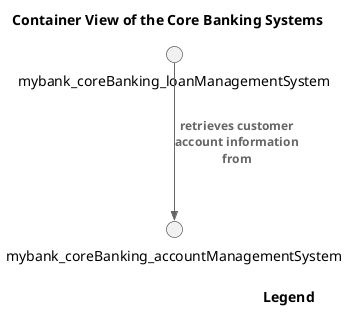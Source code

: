@startuml container-view
!include <C4/C4_Container.puml>
!include <awslib14/AWSCommon>
!include <awslib14/AWSC4Integration>
!include <azure/AzureCommon>
!include <azure/AzureC4Integration>
!include <tupadr3/common>


LAYOUT_TOP_DOWN()




title Container View of the Core Banking Systems
Rel(mybank_coreBanking_loanManagementSystem, mybank_coreBanking_accountManagementSystem, "retrieves customer account information from")
SHOW_LEGEND()
@enduml
